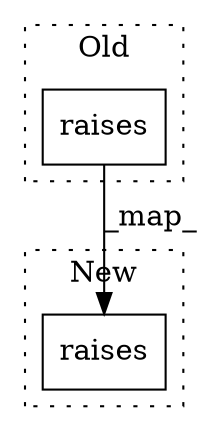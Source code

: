 digraph G {
subgraph cluster0 {
1 [label="raises" a="32" s="4122,4139" l="7,1" shape="box"];
label = "Old";
style="dotted";
}
subgraph cluster1 {
2 [label="raises" a="32" s="4124,4141" l="7,1" shape="box"];
label = "New";
style="dotted";
}
1 -> 2 [label="_map_"];
}